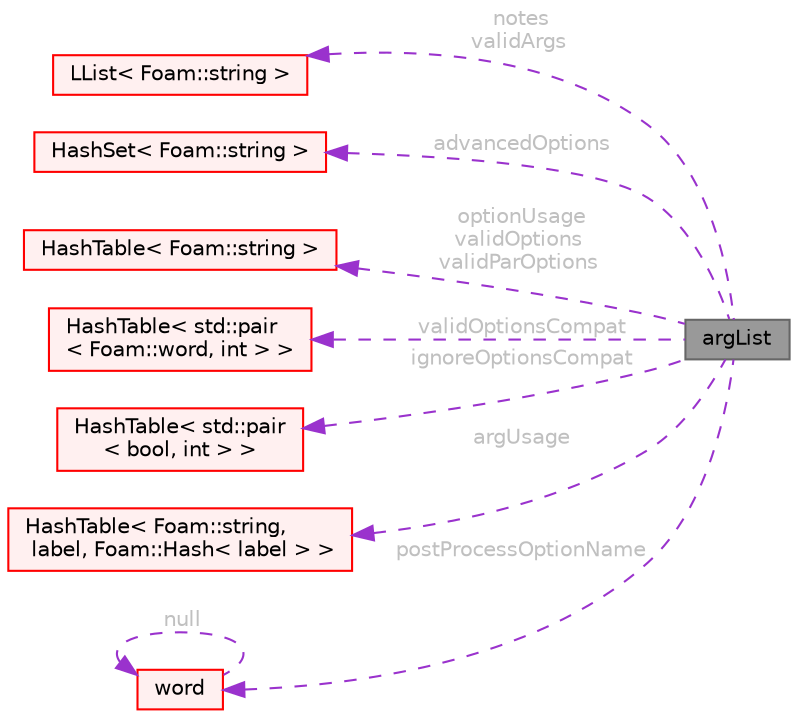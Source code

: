 digraph "argList"
{
 // LATEX_PDF_SIZE
  bgcolor="transparent";
  edge [fontname=Helvetica,fontsize=10,labelfontname=Helvetica,labelfontsize=10];
  node [fontname=Helvetica,fontsize=10,shape=box,height=0.2,width=0.4];
  rankdir="LR";
  Node1 [id="Node000001",label="argList",height=0.2,width=0.4,color="gray40", fillcolor="grey60", style="filled", fontcolor="black",tooltip="Extract command arguments and options from the supplied argc and argv parameters."];
  Node2 -> Node1 [id="edge1_Node000001_Node000002",dir="back",color="darkorchid3",style="dashed",tooltip=" ",label=" notes\nvalidArgs",fontcolor="grey" ];
  Node2 [id="Node000002",label="LList\< Foam::string \>",height=0.2,width=0.4,color="red", fillcolor="#FFF0F0", style="filled",URL="$classFoam_1_1LList.html",tooltip=" "];
  Node7 -> Node1 [id="edge2_Node000001_Node000007",dir="back",color="darkorchid3",style="dashed",tooltip=" ",label=" advancedOptions",fontcolor="grey" ];
  Node7 [id="Node000007",label="HashSet\< Foam::string \>",height=0.2,width=0.4,color="red", fillcolor="#FFF0F0", style="filled",URL="$classFoam_1_1HashSet.html",tooltip=" "];
  Node12 -> Node1 [id="edge3_Node000001_Node000012",dir="back",color="darkorchid3",style="dashed",tooltip=" ",label=" optionUsage\nvalidOptions\nvalidParOptions",fontcolor="grey" ];
  Node12 [id="Node000012",label="HashTable\< Foam::string \>",height=0.2,width=0.4,color="red", fillcolor="#FFF0F0", style="filled",URL="$classFoam_1_1HashTable.html",tooltip=" "];
  Node14 -> Node1 [id="edge4_Node000001_Node000014",dir="back",color="darkorchid3",style="dashed",tooltip=" ",label=" validOptionsCompat",fontcolor="grey" ];
  Node14 [id="Node000014",label="HashTable\< std::pair\l\< Foam::word, int \> \>",height=0.2,width=0.4,color="red", fillcolor="#FFF0F0", style="filled",URL="$classFoam_1_1HashTable.html",tooltip=" "];
  Node15 -> Node1 [id="edge5_Node000001_Node000015",dir="back",color="darkorchid3",style="dashed",tooltip=" ",label=" ignoreOptionsCompat",fontcolor="grey" ];
  Node15 [id="Node000015",label="HashTable\< std::pair\l\< bool, int \> \>",height=0.2,width=0.4,color="red", fillcolor="#FFF0F0", style="filled",URL="$classFoam_1_1HashTable.html",tooltip=" "];
  Node16 -> Node1 [id="edge6_Node000001_Node000016",dir="back",color="darkorchid3",style="dashed",tooltip=" ",label=" argUsage",fontcolor="grey" ];
  Node16 [id="Node000016",label="HashTable\< Foam::string,\l label, Foam::Hash\< label \> \>",height=0.2,width=0.4,color="red", fillcolor="#FFF0F0", style="filled",URL="$classFoam_1_1HashTable.html",tooltip=" "];
  Node17 -> Node1 [id="edge7_Node000001_Node000017",dir="back",color="darkorchid3",style="dashed",tooltip=" ",label=" postProcessOptionName",fontcolor="grey" ];
  Node17 [id="Node000017",label="word",height=0.2,width=0.4,color="red", fillcolor="#FFF0F0", style="filled",URL="$classFoam_1_1word.html",tooltip="A class for handling words, derived from Foam::string."];
  Node17 -> Node17 [id="edge8_Node000017_Node000017",dir="back",color="darkorchid3",style="dashed",tooltip=" ",label=" null",fontcolor="grey" ];
}
